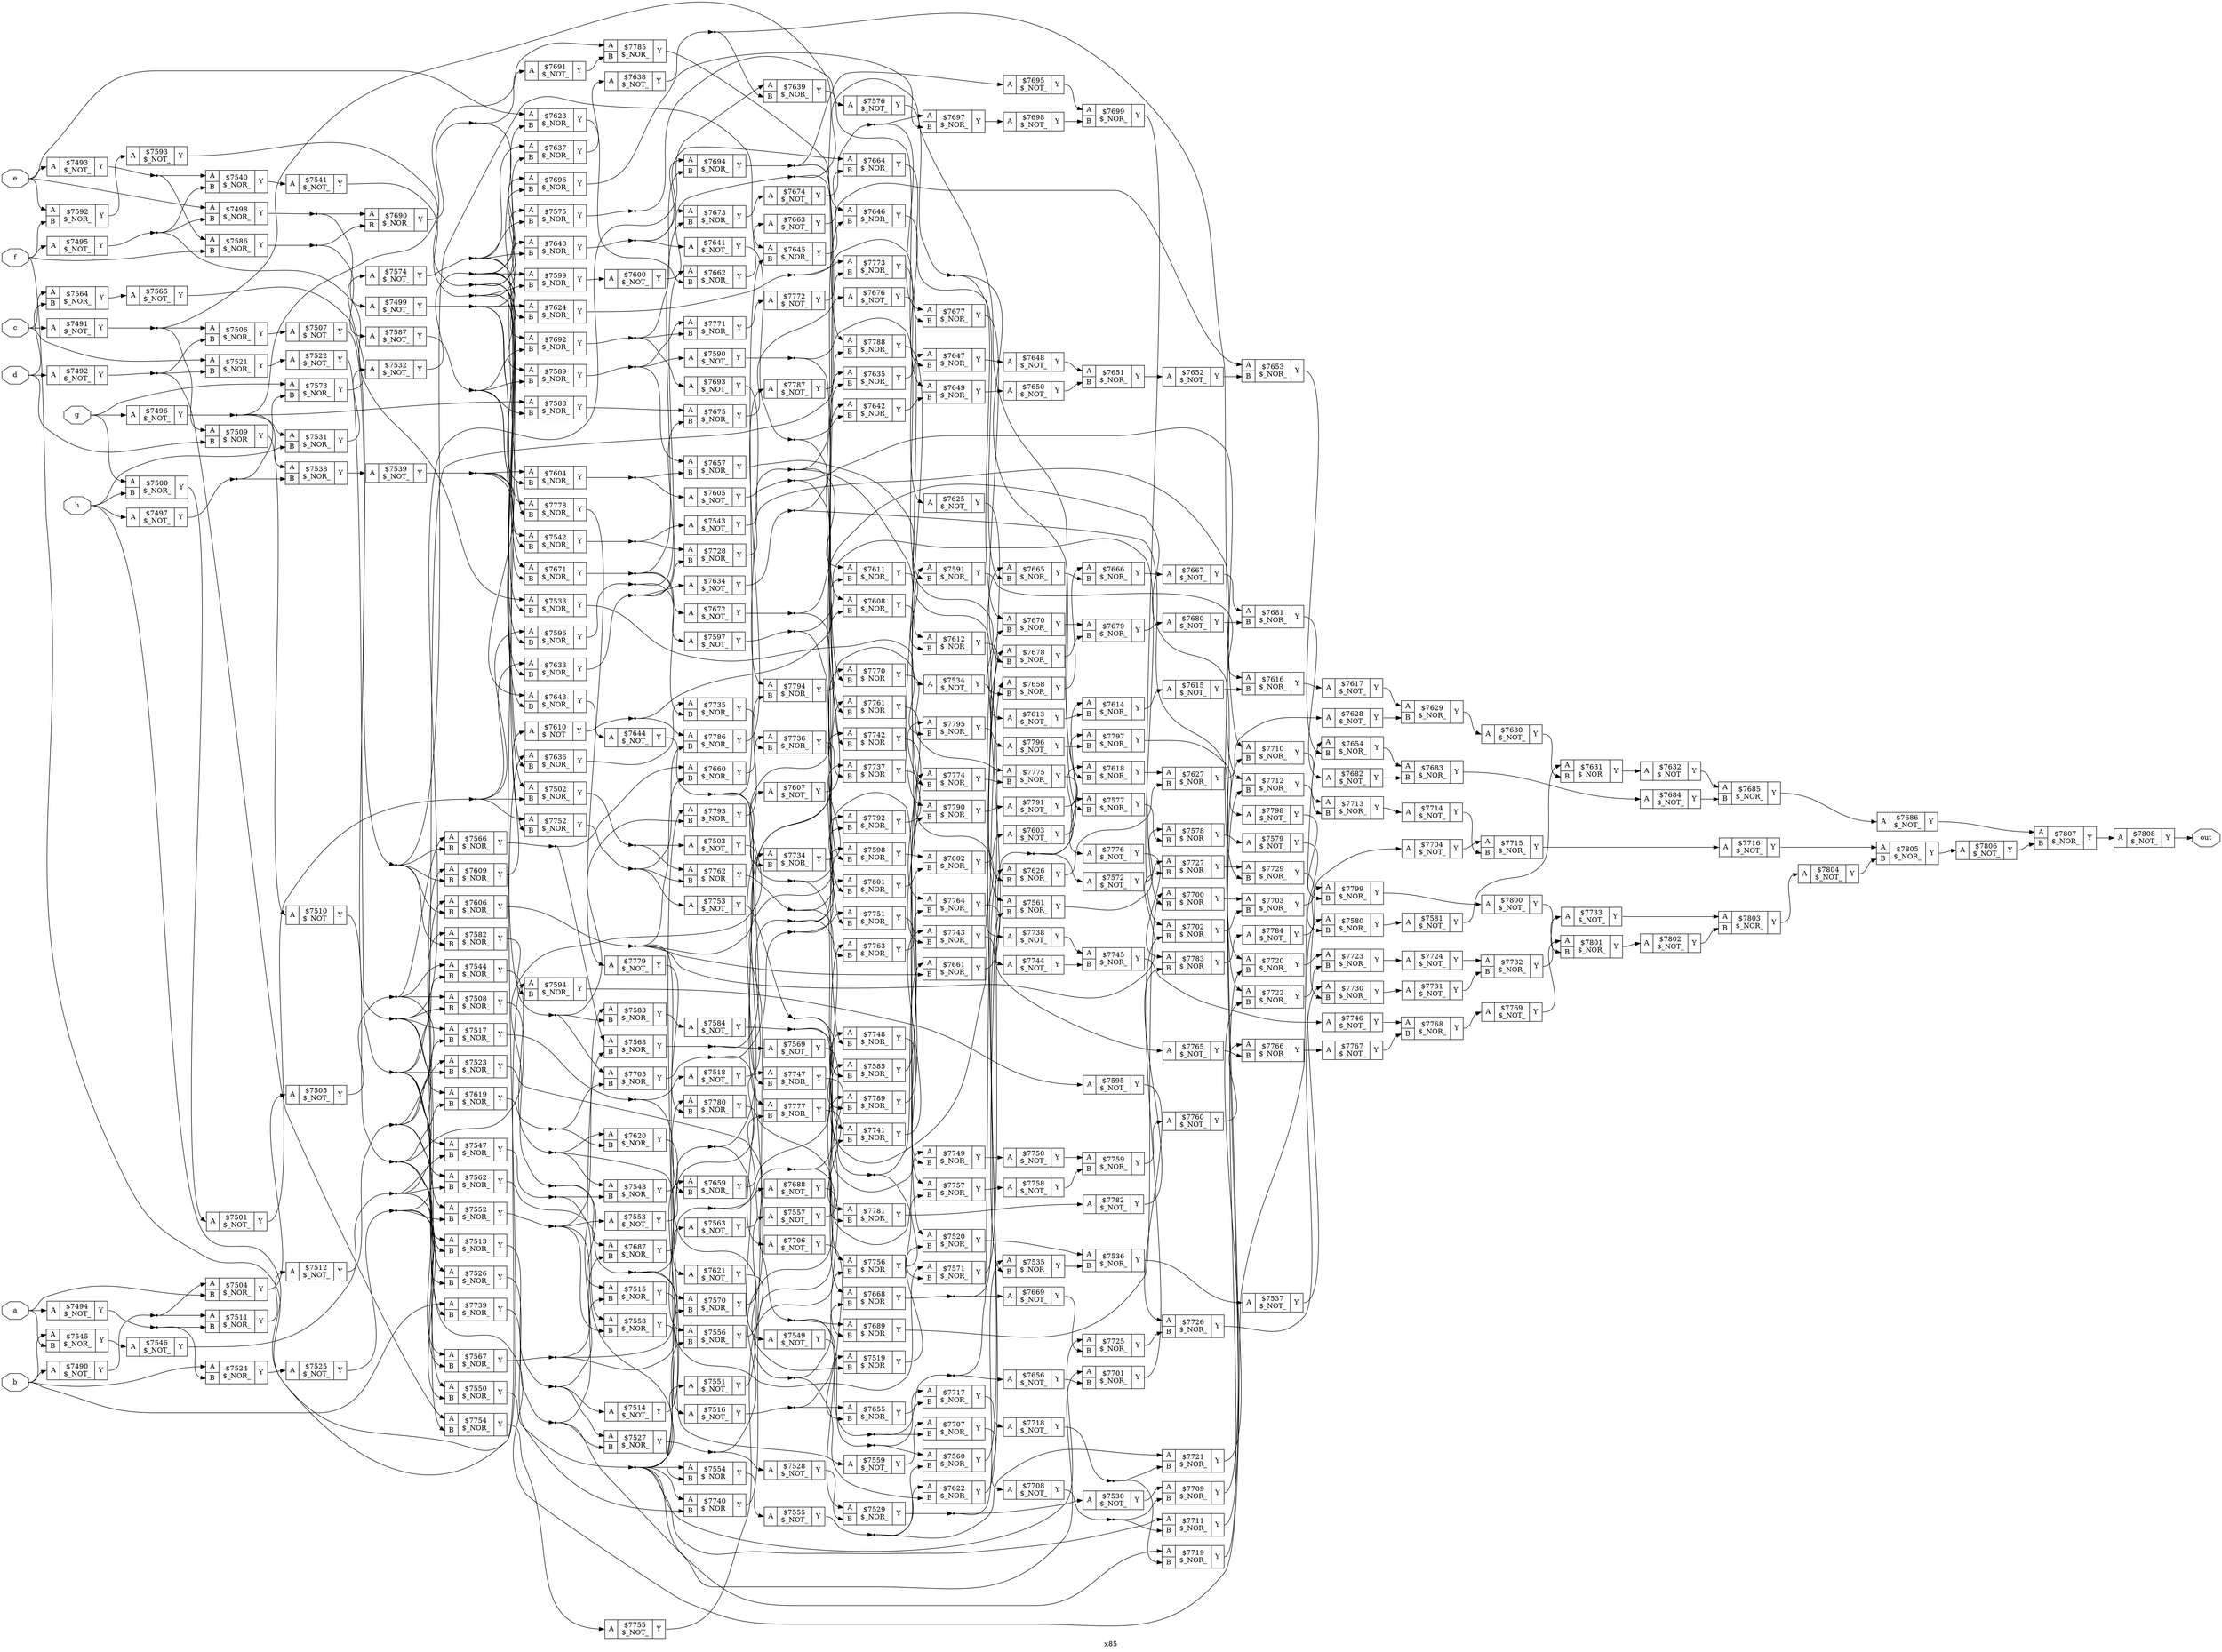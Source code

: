 digraph "x85" {
label="x85";
rankdir="LR";
remincross=true;
n319 [ shape=octagon, label="a", color="black", fontcolor="black" ];
n320 [ shape=octagon, label="b", color="black", fontcolor="black" ];
n321 [ shape=octagon, label="c", color="black", fontcolor="black" ];
n322 [ shape=octagon, label="d", color="black", fontcolor="black" ];
n323 [ shape=octagon, label="e", color="black", fontcolor="black" ];
n324 [ shape=octagon, label="f", color="black", fontcolor="black" ];
n325 [ shape=octagon, label="g", color="black", fontcolor="black" ];
n326 [ shape=octagon, label="h", color="black", fontcolor="black" ];
n327 [ shape=octagon, label="out", color="black", fontcolor="black" ];
c330 [ shape=record, label="{{<p328> A}|$7490\n$_NOT_|{<p329> Y}}" ];
c331 [ shape=record, label="{{<p328> A}|$7491\n$_NOT_|{<p329> Y}}" ];
c332 [ shape=record, label="{{<p328> A}|$7492\n$_NOT_|{<p329> Y}}" ];
c333 [ shape=record, label="{{<p328> A}|$7493\n$_NOT_|{<p329> Y}}" ];
c334 [ shape=record, label="{{<p328> A}|$7494\n$_NOT_|{<p329> Y}}" ];
c335 [ shape=record, label="{{<p328> A}|$7495\n$_NOT_|{<p329> Y}}" ];
c336 [ shape=record, label="{{<p328> A}|$7496\n$_NOT_|{<p329> Y}}" ];
c337 [ shape=record, label="{{<p328> A}|$7497\n$_NOT_|{<p329> Y}}" ];
c339 [ shape=record, label="{{<p328> A|<p338> B}|$7498\n$_NOR_|{<p329> Y}}" ];
c340 [ shape=record, label="{{<p328> A}|$7499\n$_NOT_|{<p329> Y}}" ];
c341 [ shape=record, label="{{<p328> A|<p338> B}|$7500\n$_NOR_|{<p329> Y}}" ];
c342 [ shape=record, label="{{<p328> A}|$7501\n$_NOT_|{<p329> Y}}" ];
c343 [ shape=record, label="{{<p328> A|<p338> B}|$7502\n$_NOR_|{<p329> Y}}" ];
c344 [ shape=record, label="{{<p328> A}|$7503\n$_NOT_|{<p329> Y}}" ];
c345 [ shape=record, label="{{<p328> A|<p338> B}|$7504\n$_NOR_|{<p329> Y}}" ];
c346 [ shape=record, label="{{<p328> A}|$7505\n$_NOT_|{<p329> Y}}" ];
c347 [ shape=record, label="{{<p328> A|<p338> B}|$7506\n$_NOR_|{<p329> Y}}" ];
c348 [ shape=record, label="{{<p328> A}|$7507\n$_NOT_|{<p329> Y}}" ];
c349 [ shape=record, label="{{<p328> A|<p338> B}|$7508\n$_NOR_|{<p329> Y}}" ];
c350 [ shape=record, label="{{<p328> A|<p338> B}|$7509\n$_NOR_|{<p329> Y}}" ];
c351 [ shape=record, label="{{<p328> A}|$7510\n$_NOT_|{<p329> Y}}" ];
c352 [ shape=record, label="{{<p328> A|<p338> B}|$7511\n$_NOR_|{<p329> Y}}" ];
c353 [ shape=record, label="{{<p328> A}|$7512\n$_NOT_|{<p329> Y}}" ];
c354 [ shape=record, label="{{<p328> A|<p338> B}|$7513\n$_NOR_|{<p329> Y}}" ];
c355 [ shape=record, label="{{<p328> A}|$7514\n$_NOT_|{<p329> Y}}" ];
c356 [ shape=record, label="{{<p328> A|<p338> B}|$7515\n$_NOR_|{<p329> Y}}" ];
c357 [ shape=record, label="{{<p328> A}|$7516\n$_NOT_|{<p329> Y}}" ];
c358 [ shape=record, label="{{<p328> A|<p338> B}|$7517\n$_NOR_|{<p329> Y}}" ];
c359 [ shape=record, label="{{<p328> A}|$7518\n$_NOT_|{<p329> Y}}" ];
c360 [ shape=record, label="{{<p328> A|<p338> B}|$7519\n$_NOR_|{<p329> Y}}" ];
c361 [ shape=record, label="{{<p328> A|<p338> B}|$7520\n$_NOR_|{<p329> Y}}" ];
c362 [ shape=record, label="{{<p328> A|<p338> B}|$7521\n$_NOR_|{<p329> Y}}" ];
c363 [ shape=record, label="{{<p328> A}|$7522\n$_NOT_|{<p329> Y}}" ];
c364 [ shape=record, label="{{<p328> A|<p338> B}|$7523\n$_NOR_|{<p329> Y}}" ];
c365 [ shape=record, label="{{<p328> A|<p338> B}|$7524\n$_NOR_|{<p329> Y}}" ];
c366 [ shape=record, label="{{<p328> A}|$7525\n$_NOT_|{<p329> Y}}" ];
c367 [ shape=record, label="{{<p328> A|<p338> B}|$7526\n$_NOR_|{<p329> Y}}" ];
c368 [ shape=record, label="{{<p328> A|<p338> B}|$7527\n$_NOR_|{<p329> Y}}" ];
c369 [ shape=record, label="{{<p328> A}|$7528\n$_NOT_|{<p329> Y}}" ];
c370 [ shape=record, label="{{<p328> A|<p338> B}|$7529\n$_NOR_|{<p329> Y}}" ];
c371 [ shape=record, label="{{<p328> A}|$7530\n$_NOT_|{<p329> Y}}" ];
c372 [ shape=record, label="{{<p328> A|<p338> B}|$7531\n$_NOR_|{<p329> Y}}" ];
c373 [ shape=record, label="{{<p328> A}|$7532\n$_NOT_|{<p329> Y}}" ];
c374 [ shape=record, label="{{<p328> A|<p338> B}|$7533\n$_NOR_|{<p329> Y}}" ];
c375 [ shape=record, label="{{<p328> A}|$7534\n$_NOT_|{<p329> Y}}" ];
c376 [ shape=record, label="{{<p328> A|<p338> B}|$7535\n$_NOR_|{<p329> Y}}" ];
c377 [ shape=record, label="{{<p328> A|<p338> B}|$7536\n$_NOR_|{<p329> Y}}" ];
c378 [ shape=record, label="{{<p328> A}|$7537\n$_NOT_|{<p329> Y}}" ];
c379 [ shape=record, label="{{<p328> A|<p338> B}|$7538\n$_NOR_|{<p329> Y}}" ];
c380 [ shape=record, label="{{<p328> A}|$7539\n$_NOT_|{<p329> Y}}" ];
c381 [ shape=record, label="{{<p328> A|<p338> B}|$7540\n$_NOR_|{<p329> Y}}" ];
c382 [ shape=record, label="{{<p328> A}|$7541\n$_NOT_|{<p329> Y}}" ];
c383 [ shape=record, label="{{<p328> A|<p338> B}|$7542\n$_NOR_|{<p329> Y}}" ];
c384 [ shape=record, label="{{<p328> A}|$7543\n$_NOT_|{<p329> Y}}" ];
c385 [ shape=record, label="{{<p328> A|<p338> B}|$7544\n$_NOR_|{<p329> Y}}" ];
c386 [ shape=record, label="{{<p328> A|<p338> B}|$7545\n$_NOR_|{<p329> Y}}" ];
c387 [ shape=record, label="{{<p328> A}|$7546\n$_NOT_|{<p329> Y}}" ];
c388 [ shape=record, label="{{<p328> A|<p338> B}|$7547\n$_NOR_|{<p329> Y}}" ];
c389 [ shape=record, label="{{<p328> A|<p338> B}|$7548\n$_NOR_|{<p329> Y}}" ];
c390 [ shape=record, label="{{<p328> A}|$7549\n$_NOT_|{<p329> Y}}" ];
c391 [ shape=record, label="{{<p328> A|<p338> B}|$7550\n$_NOR_|{<p329> Y}}" ];
c392 [ shape=record, label="{{<p328> A}|$7551\n$_NOT_|{<p329> Y}}" ];
c393 [ shape=record, label="{{<p328> A|<p338> B}|$7552\n$_NOR_|{<p329> Y}}" ];
c394 [ shape=record, label="{{<p328> A}|$7553\n$_NOT_|{<p329> Y}}" ];
c395 [ shape=record, label="{{<p328> A|<p338> B}|$7554\n$_NOR_|{<p329> Y}}" ];
c396 [ shape=record, label="{{<p328> A}|$7555\n$_NOT_|{<p329> Y}}" ];
c397 [ shape=record, label="{{<p328> A|<p338> B}|$7556\n$_NOR_|{<p329> Y}}" ];
c398 [ shape=record, label="{{<p328> A}|$7557\n$_NOT_|{<p329> Y}}" ];
c399 [ shape=record, label="{{<p328> A|<p338> B}|$7558\n$_NOR_|{<p329> Y}}" ];
c400 [ shape=record, label="{{<p328> A}|$7559\n$_NOT_|{<p329> Y}}" ];
c401 [ shape=record, label="{{<p328> A|<p338> B}|$7560\n$_NOR_|{<p329> Y}}" ];
c402 [ shape=record, label="{{<p328> A|<p338> B}|$7561\n$_NOR_|{<p329> Y}}" ];
c403 [ shape=record, label="{{<p328> A|<p338> B}|$7562\n$_NOR_|{<p329> Y}}" ];
c404 [ shape=record, label="{{<p328> A}|$7563\n$_NOT_|{<p329> Y}}" ];
c405 [ shape=record, label="{{<p328> A|<p338> B}|$7564\n$_NOR_|{<p329> Y}}" ];
c406 [ shape=record, label="{{<p328> A}|$7565\n$_NOT_|{<p329> Y}}" ];
c407 [ shape=record, label="{{<p328> A|<p338> B}|$7566\n$_NOR_|{<p329> Y}}" ];
c408 [ shape=record, label="{{<p328> A|<p338> B}|$7567\n$_NOR_|{<p329> Y}}" ];
c409 [ shape=record, label="{{<p328> A|<p338> B}|$7568\n$_NOR_|{<p329> Y}}" ];
c410 [ shape=record, label="{{<p328> A}|$7569\n$_NOT_|{<p329> Y}}" ];
c411 [ shape=record, label="{{<p328> A|<p338> B}|$7570\n$_NOR_|{<p329> Y}}" ];
c412 [ shape=record, label="{{<p328> A|<p338> B}|$7571\n$_NOR_|{<p329> Y}}" ];
c413 [ shape=record, label="{{<p328> A}|$7572\n$_NOT_|{<p329> Y}}" ];
c414 [ shape=record, label="{{<p328> A|<p338> B}|$7573\n$_NOR_|{<p329> Y}}" ];
c415 [ shape=record, label="{{<p328> A}|$7574\n$_NOT_|{<p329> Y}}" ];
c416 [ shape=record, label="{{<p328> A|<p338> B}|$7575\n$_NOR_|{<p329> Y}}" ];
c417 [ shape=record, label="{{<p328> A}|$7576\n$_NOT_|{<p329> Y}}" ];
c418 [ shape=record, label="{{<p328> A|<p338> B}|$7577\n$_NOR_|{<p329> Y}}" ];
c419 [ shape=record, label="{{<p328> A|<p338> B}|$7578\n$_NOR_|{<p329> Y}}" ];
c420 [ shape=record, label="{{<p328> A}|$7579\n$_NOT_|{<p329> Y}}" ];
c421 [ shape=record, label="{{<p328> A|<p338> B}|$7580\n$_NOR_|{<p329> Y}}" ];
c422 [ shape=record, label="{{<p328> A}|$7581\n$_NOT_|{<p329> Y}}" ];
c423 [ shape=record, label="{{<p328> A|<p338> B}|$7582\n$_NOR_|{<p329> Y}}" ];
c424 [ shape=record, label="{{<p328> A|<p338> B}|$7583\n$_NOR_|{<p329> Y}}" ];
c425 [ shape=record, label="{{<p328> A}|$7584\n$_NOT_|{<p329> Y}}" ];
c426 [ shape=record, label="{{<p328> A|<p338> B}|$7585\n$_NOR_|{<p329> Y}}" ];
c427 [ shape=record, label="{{<p328> A|<p338> B}|$7586\n$_NOR_|{<p329> Y}}" ];
c428 [ shape=record, label="{{<p328> A}|$7587\n$_NOT_|{<p329> Y}}" ];
c429 [ shape=record, label="{{<p328> A|<p338> B}|$7588\n$_NOR_|{<p329> Y}}" ];
c430 [ shape=record, label="{{<p328> A|<p338> B}|$7589\n$_NOR_|{<p329> Y}}" ];
c431 [ shape=record, label="{{<p328> A}|$7590\n$_NOT_|{<p329> Y}}" ];
c432 [ shape=record, label="{{<p328> A|<p338> B}|$7591\n$_NOR_|{<p329> Y}}" ];
c433 [ shape=record, label="{{<p328> A|<p338> B}|$7592\n$_NOR_|{<p329> Y}}" ];
c434 [ shape=record, label="{{<p328> A}|$7593\n$_NOT_|{<p329> Y}}" ];
c435 [ shape=record, label="{{<p328> A|<p338> B}|$7594\n$_NOR_|{<p329> Y}}" ];
c436 [ shape=record, label="{{<p328> A}|$7595\n$_NOT_|{<p329> Y}}" ];
c437 [ shape=record, label="{{<p328> A|<p338> B}|$7596\n$_NOR_|{<p329> Y}}" ];
c438 [ shape=record, label="{{<p328> A}|$7597\n$_NOT_|{<p329> Y}}" ];
c439 [ shape=record, label="{{<p328> A|<p338> B}|$7598\n$_NOR_|{<p329> Y}}" ];
c440 [ shape=record, label="{{<p328> A|<p338> B}|$7599\n$_NOR_|{<p329> Y}}" ];
c441 [ shape=record, label="{{<p328> A}|$7600\n$_NOT_|{<p329> Y}}" ];
c442 [ shape=record, label="{{<p328> A|<p338> B}|$7601\n$_NOR_|{<p329> Y}}" ];
c443 [ shape=record, label="{{<p328> A|<p338> B}|$7602\n$_NOR_|{<p329> Y}}" ];
c444 [ shape=record, label="{{<p328> A}|$7603\n$_NOT_|{<p329> Y}}" ];
c445 [ shape=record, label="{{<p328> A|<p338> B}|$7604\n$_NOR_|{<p329> Y}}" ];
c446 [ shape=record, label="{{<p328> A}|$7605\n$_NOT_|{<p329> Y}}" ];
c447 [ shape=record, label="{{<p328> A|<p338> B}|$7606\n$_NOR_|{<p329> Y}}" ];
c448 [ shape=record, label="{{<p328> A}|$7607\n$_NOT_|{<p329> Y}}" ];
c449 [ shape=record, label="{{<p328> A|<p338> B}|$7608\n$_NOR_|{<p329> Y}}" ];
c450 [ shape=record, label="{{<p328> A|<p338> B}|$7609\n$_NOR_|{<p329> Y}}" ];
c451 [ shape=record, label="{{<p328> A}|$7610\n$_NOT_|{<p329> Y}}" ];
c452 [ shape=record, label="{{<p328> A|<p338> B}|$7611\n$_NOR_|{<p329> Y}}" ];
c453 [ shape=record, label="{{<p328> A|<p338> B}|$7612\n$_NOR_|{<p329> Y}}" ];
c454 [ shape=record, label="{{<p328> A}|$7613\n$_NOT_|{<p329> Y}}" ];
c455 [ shape=record, label="{{<p328> A|<p338> B}|$7614\n$_NOR_|{<p329> Y}}" ];
c456 [ shape=record, label="{{<p328> A}|$7615\n$_NOT_|{<p329> Y}}" ];
c457 [ shape=record, label="{{<p328> A|<p338> B}|$7616\n$_NOR_|{<p329> Y}}" ];
c458 [ shape=record, label="{{<p328> A}|$7617\n$_NOT_|{<p329> Y}}" ];
c459 [ shape=record, label="{{<p328> A|<p338> B}|$7618\n$_NOR_|{<p329> Y}}" ];
c460 [ shape=record, label="{{<p328> A|<p338> B}|$7619\n$_NOR_|{<p329> Y}}" ];
c461 [ shape=record, label="{{<p328> A|<p338> B}|$7620\n$_NOR_|{<p329> Y}}" ];
c462 [ shape=record, label="{{<p328> A}|$7621\n$_NOT_|{<p329> Y}}" ];
c463 [ shape=record, label="{{<p328> A|<p338> B}|$7622\n$_NOR_|{<p329> Y}}" ];
c464 [ shape=record, label="{{<p328> A|<p338> B}|$7623\n$_NOR_|{<p329> Y}}" ];
c465 [ shape=record, label="{{<p328> A|<p338> B}|$7624\n$_NOR_|{<p329> Y}}" ];
c466 [ shape=record, label="{{<p328> A}|$7625\n$_NOT_|{<p329> Y}}" ];
c467 [ shape=record, label="{{<p328> A|<p338> B}|$7626\n$_NOR_|{<p329> Y}}" ];
c468 [ shape=record, label="{{<p328> A|<p338> B}|$7627\n$_NOR_|{<p329> Y}}" ];
c469 [ shape=record, label="{{<p328> A}|$7628\n$_NOT_|{<p329> Y}}" ];
c470 [ shape=record, label="{{<p328> A|<p338> B}|$7629\n$_NOR_|{<p329> Y}}" ];
c471 [ shape=record, label="{{<p328> A}|$7630\n$_NOT_|{<p329> Y}}" ];
c472 [ shape=record, label="{{<p328> A|<p338> B}|$7631\n$_NOR_|{<p329> Y}}" ];
c473 [ shape=record, label="{{<p328> A}|$7632\n$_NOT_|{<p329> Y}}" ];
c474 [ shape=record, label="{{<p328> A|<p338> B}|$7633\n$_NOR_|{<p329> Y}}" ];
c475 [ shape=record, label="{{<p328> A}|$7634\n$_NOT_|{<p329> Y}}" ];
c476 [ shape=record, label="{{<p328> A|<p338> B}|$7635\n$_NOR_|{<p329> Y}}" ];
c477 [ shape=record, label="{{<p328> A|<p338> B}|$7636\n$_NOR_|{<p329> Y}}" ];
c478 [ shape=record, label="{{<p328> A|<p338> B}|$7637\n$_NOR_|{<p329> Y}}" ];
c479 [ shape=record, label="{{<p328> A}|$7638\n$_NOT_|{<p329> Y}}" ];
c480 [ shape=record, label="{{<p328> A|<p338> B}|$7639\n$_NOR_|{<p329> Y}}" ];
c481 [ shape=record, label="{{<p328> A|<p338> B}|$7640\n$_NOR_|{<p329> Y}}" ];
c482 [ shape=record, label="{{<p328> A}|$7641\n$_NOT_|{<p329> Y}}" ];
c483 [ shape=record, label="{{<p328> A|<p338> B}|$7642\n$_NOR_|{<p329> Y}}" ];
c484 [ shape=record, label="{{<p328> A|<p338> B}|$7643\n$_NOR_|{<p329> Y}}" ];
c485 [ shape=record, label="{{<p328> A}|$7644\n$_NOT_|{<p329> Y}}" ];
c486 [ shape=record, label="{{<p328> A|<p338> B}|$7645\n$_NOR_|{<p329> Y}}" ];
c487 [ shape=record, label="{{<p328> A|<p338> B}|$7646\n$_NOR_|{<p329> Y}}" ];
c488 [ shape=record, label="{{<p328> A|<p338> B}|$7647\n$_NOR_|{<p329> Y}}" ];
c489 [ shape=record, label="{{<p328> A}|$7648\n$_NOT_|{<p329> Y}}" ];
c490 [ shape=record, label="{{<p328> A|<p338> B}|$7649\n$_NOR_|{<p329> Y}}" ];
c491 [ shape=record, label="{{<p328> A}|$7650\n$_NOT_|{<p329> Y}}" ];
c492 [ shape=record, label="{{<p328> A|<p338> B}|$7651\n$_NOR_|{<p329> Y}}" ];
c493 [ shape=record, label="{{<p328> A}|$7652\n$_NOT_|{<p329> Y}}" ];
c494 [ shape=record, label="{{<p328> A|<p338> B}|$7653\n$_NOR_|{<p329> Y}}" ];
c495 [ shape=record, label="{{<p328> A|<p338> B}|$7654\n$_NOR_|{<p329> Y}}" ];
c496 [ shape=record, label="{{<p328> A|<p338> B}|$7655\n$_NOR_|{<p329> Y}}" ];
c497 [ shape=record, label="{{<p328> A}|$7656\n$_NOT_|{<p329> Y}}" ];
c498 [ shape=record, label="{{<p328> A|<p338> B}|$7657\n$_NOR_|{<p329> Y}}" ];
c499 [ shape=record, label="{{<p328> A|<p338> B}|$7658\n$_NOR_|{<p329> Y}}" ];
c500 [ shape=record, label="{{<p328> A|<p338> B}|$7659\n$_NOR_|{<p329> Y}}" ];
c501 [ shape=record, label="{{<p328> A|<p338> B}|$7660\n$_NOR_|{<p329> Y}}" ];
c502 [ shape=record, label="{{<p328> A|<p338> B}|$7661\n$_NOR_|{<p329> Y}}" ];
c503 [ shape=record, label="{{<p328> A|<p338> B}|$7662\n$_NOR_|{<p329> Y}}" ];
c504 [ shape=record, label="{{<p328> A}|$7663\n$_NOT_|{<p329> Y}}" ];
c505 [ shape=record, label="{{<p328> A|<p338> B}|$7664\n$_NOR_|{<p329> Y}}" ];
c506 [ shape=record, label="{{<p328> A|<p338> B}|$7665\n$_NOR_|{<p329> Y}}" ];
c507 [ shape=record, label="{{<p328> A|<p338> B}|$7666\n$_NOR_|{<p329> Y}}" ];
c508 [ shape=record, label="{{<p328> A}|$7667\n$_NOT_|{<p329> Y}}" ];
c509 [ shape=record, label="{{<p328> A|<p338> B}|$7668\n$_NOR_|{<p329> Y}}" ];
c510 [ shape=record, label="{{<p328> A}|$7669\n$_NOT_|{<p329> Y}}" ];
c511 [ shape=record, label="{{<p328> A|<p338> B}|$7670\n$_NOR_|{<p329> Y}}" ];
c512 [ shape=record, label="{{<p328> A|<p338> B}|$7671\n$_NOR_|{<p329> Y}}" ];
c513 [ shape=record, label="{{<p328> A}|$7672\n$_NOT_|{<p329> Y}}" ];
c514 [ shape=record, label="{{<p328> A|<p338> B}|$7673\n$_NOR_|{<p329> Y}}" ];
c515 [ shape=record, label="{{<p328> A}|$7674\n$_NOT_|{<p329> Y}}" ];
c516 [ shape=record, label="{{<p328> A|<p338> B}|$7675\n$_NOR_|{<p329> Y}}" ];
c517 [ shape=record, label="{{<p328> A}|$7676\n$_NOT_|{<p329> Y}}" ];
c518 [ shape=record, label="{{<p328> A|<p338> B}|$7677\n$_NOR_|{<p329> Y}}" ];
c519 [ shape=record, label="{{<p328> A|<p338> B}|$7678\n$_NOR_|{<p329> Y}}" ];
c520 [ shape=record, label="{{<p328> A|<p338> B}|$7679\n$_NOR_|{<p329> Y}}" ];
c521 [ shape=record, label="{{<p328> A}|$7680\n$_NOT_|{<p329> Y}}" ];
c522 [ shape=record, label="{{<p328> A|<p338> B}|$7681\n$_NOR_|{<p329> Y}}" ];
c523 [ shape=record, label="{{<p328> A}|$7682\n$_NOT_|{<p329> Y}}" ];
c524 [ shape=record, label="{{<p328> A|<p338> B}|$7683\n$_NOR_|{<p329> Y}}" ];
c525 [ shape=record, label="{{<p328> A}|$7684\n$_NOT_|{<p329> Y}}" ];
c526 [ shape=record, label="{{<p328> A|<p338> B}|$7685\n$_NOR_|{<p329> Y}}" ];
c527 [ shape=record, label="{{<p328> A}|$7686\n$_NOT_|{<p329> Y}}" ];
c528 [ shape=record, label="{{<p328> A|<p338> B}|$7687\n$_NOR_|{<p329> Y}}" ];
c529 [ shape=record, label="{{<p328> A}|$7688\n$_NOT_|{<p329> Y}}" ];
c530 [ shape=record, label="{{<p328> A|<p338> B}|$7689\n$_NOR_|{<p329> Y}}" ];
c531 [ shape=record, label="{{<p328> A|<p338> B}|$7690\n$_NOR_|{<p329> Y}}" ];
c532 [ shape=record, label="{{<p328> A}|$7691\n$_NOT_|{<p329> Y}}" ];
c533 [ shape=record, label="{{<p328> A|<p338> B}|$7692\n$_NOR_|{<p329> Y}}" ];
c534 [ shape=record, label="{{<p328> A}|$7693\n$_NOT_|{<p329> Y}}" ];
c535 [ shape=record, label="{{<p328> A|<p338> B}|$7694\n$_NOR_|{<p329> Y}}" ];
c536 [ shape=record, label="{{<p328> A}|$7695\n$_NOT_|{<p329> Y}}" ];
c537 [ shape=record, label="{{<p328> A|<p338> B}|$7696\n$_NOR_|{<p329> Y}}" ];
c538 [ shape=record, label="{{<p328> A|<p338> B}|$7697\n$_NOR_|{<p329> Y}}" ];
c539 [ shape=record, label="{{<p328> A}|$7698\n$_NOT_|{<p329> Y}}" ];
c540 [ shape=record, label="{{<p328> A|<p338> B}|$7699\n$_NOR_|{<p329> Y}}" ];
c541 [ shape=record, label="{{<p328> A|<p338> B}|$7700\n$_NOR_|{<p329> Y}}" ];
c542 [ shape=record, label="{{<p328> A|<p338> B}|$7701\n$_NOR_|{<p329> Y}}" ];
c543 [ shape=record, label="{{<p328> A|<p338> B}|$7702\n$_NOR_|{<p329> Y}}" ];
c544 [ shape=record, label="{{<p328> A|<p338> B}|$7703\n$_NOR_|{<p329> Y}}" ];
c545 [ shape=record, label="{{<p328> A}|$7704\n$_NOT_|{<p329> Y}}" ];
c546 [ shape=record, label="{{<p328> A|<p338> B}|$7705\n$_NOR_|{<p329> Y}}" ];
c547 [ shape=record, label="{{<p328> A}|$7706\n$_NOT_|{<p329> Y}}" ];
c548 [ shape=record, label="{{<p328> A|<p338> B}|$7707\n$_NOR_|{<p329> Y}}" ];
c549 [ shape=record, label="{{<p328> A}|$7708\n$_NOT_|{<p329> Y}}" ];
c550 [ shape=record, label="{{<p328> A|<p338> B}|$7709\n$_NOR_|{<p329> Y}}" ];
c551 [ shape=record, label="{{<p328> A|<p338> B}|$7710\n$_NOR_|{<p329> Y}}" ];
c552 [ shape=record, label="{{<p328> A|<p338> B}|$7711\n$_NOR_|{<p329> Y}}" ];
c553 [ shape=record, label="{{<p328> A|<p338> B}|$7712\n$_NOR_|{<p329> Y}}" ];
c554 [ shape=record, label="{{<p328> A|<p338> B}|$7713\n$_NOR_|{<p329> Y}}" ];
c555 [ shape=record, label="{{<p328> A}|$7714\n$_NOT_|{<p329> Y}}" ];
c556 [ shape=record, label="{{<p328> A|<p338> B}|$7715\n$_NOR_|{<p329> Y}}" ];
c557 [ shape=record, label="{{<p328> A}|$7716\n$_NOT_|{<p329> Y}}" ];
c558 [ shape=record, label="{{<p328> A|<p338> B}|$7717\n$_NOR_|{<p329> Y}}" ];
c559 [ shape=record, label="{{<p328> A}|$7718\n$_NOT_|{<p329> Y}}" ];
c560 [ shape=record, label="{{<p328> A|<p338> B}|$7719\n$_NOR_|{<p329> Y}}" ];
c561 [ shape=record, label="{{<p328> A|<p338> B}|$7720\n$_NOR_|{<p329> Y}}" ];
c562 [ shape=record, label="{{<p328> A|<p338> B}|$7721\n$_NOR_|{<p329> Y}}" ];
c563 [ shape=record, label="{{<p328> A|<p338> B}|$7722\n$_NOR_|{<p329> Y}}" ];
c564 [ shape=record, label="{{<p328> A|<p338> B}|$7723\n$_NOR_|{<p329> Y}}" ];
c565 [ shape=record, label="{{<p328> A}|$7724\n$_NOT_|{<p329> Y}}" ];
c566 [ shape=record, label="{{<p328> A|<p338> B}|$7725\n$_NOR_|{<p329> Y}}" ];
c567 [ shape=record, label="{{<p328> A|<p338> B}|$7726\n$_NOR_|{<p329> Y}}" ];
c568 [ shape=record, label="{{<p328> A|<p338> B}|$7727\n$_NOR_|{<p329> Y}}" ];
c569 [ shape=record, label="{{<p328> A|<p338> B}|$7728\n$_NOR_|{<p329> Y}}" ];
c570 [ shape=record, label="{{<p328> A|<p338> B}|$7729\n$_NOR_|{<p329> Y}}" ];
c571 [ shape=record, label="{{<p328> A|<p338> B}|$7730\n$_NOR_|{<p329> Y}}" ];
c572 [ shape=record, label="{{<p328> A}|$7731\n$_NOT_|{<p329> Y}}" ];
c573 [ shape=record, label="{{<p328> A|<p338> B}|$7732\n$_NOR_|{<p329> Y}}" ];
c574 [ shape=record, label="{{<p328> A}|$7733\n$_NOT_|{<p329> Y}}" ];
c575 [ shape=record, label="{{<p328> A|<p338> B}|$7734\n$_NOR_|{<p329> Y}}" ];
c576 [ shape=record, label="{{<p328> A|<p338> B}|$7735\n$_NOR_|{<p329> Y}}" ];
c577 [ shape=record, label="{{<p328> A|<p338> B}|$7736\n$_NOR_|{<p329> Y}}" ];
c578 [ shape=record, label="{{<p328> A|<p338> B}|$7737\n$_NOR_|{<p329> Y}}" ];
c579 [ shape=record, label="{{<p328> A}|$7738\n$_NOT_|{<p329> Y}}" ];
c580 [ shape=record, label="{{<p328> A|<p338> B}|$7739\n$_NOR_|{<p329> Y}}" ];
c581 [ shape=record, label="{{<p328> A|<p338> B}|$7740\n$_NOR_|{<p329> Y}}" ];
c582 [ shape=record, label="{{<p328> A|<p338> B}|$7741\n$_NOR_|{<p329> Y}}" ];
c583 [ shape=record, label="{{<p328> A|<p338> B}|$7742\n$_NOR_|{<p329> Y}}" ];
c584 [ shape=record, label="{{<p328> A|<p338> B}|$7743\n$_NOR_|{<p329> Y}}" ];
c585 [ shape=record, label="{{<p328> A}|$7744\n$_NOT_|{<p329> Y}}" ];
c586 [ shape=record, label="{{<p328> A|<p338> B}|$7745\n$_NOR_|{<p329> Y}}" ];
c587 [ shape=record, label="{{<p328> A}|$7746\n$_NOT_|{<p329> Y}}" ];
c588 [ shape=record, label="{{<p328> A|<p338> B}|$7747\n$_NOR_|{<p329> Y}}" ];
c589 [ shape=record, label="{{<p328> A|<p338> B}|$7748\n$_NOR_|{<p329> Y}}" ];
c590 [ shape=record, label="{{<p328> A|<p338> B}|$7749\n$_NOR_|{<p329> Y}}" ];
c591 [ shape=record, label="{{<p328> A}|$7750\n$_NOT_|{<p329> Y}}" ];
c592 [ shape=record, label="{{<p328> A|<p338> B}|$7751\n$_NOR_|{<p329> Y}}" ];
c593 [ shape=record, label="{{<p328> A|<p338> B}|$7752\n$_NOR_|{<p329> Y}}" ];
c594 [ shape=record, label="{{<p328> A}|$7753\n$_NOT_|{<p329> Y}}" ];
c595 [ shape=record, label="{{<p328> A|<p338> B}|$7754\n$_NOR_|{<p329> Y}}" ];
c596 [ shape=record, label="{{<p328> A}|$7755\n$_NOT_|{<p329> Y}}" ];
c597 [ shape=record, label="{{<p328> A|<p338> B}|$7756\n$_NOR_|{<p329> Y}}" ];
c598 [ shape=record, label="{{<p328> A|<p338> B}|$7757\n$_NOR_|{<p329> Y}}" ];
c599 [ shape=record, label="{{<p328> A}|$7758\n$_NOT_|{<p329> Y}}" ];
c600 [ shape=record, label="{{<p328> A|<p338> B}|$7759\n$_NOR_|{<p329> Y}}" ];
c601 [ shape=record, label="{{<p328> A}|$7760\n$_NOT_|{<p329> Y}}" ];
c602 [ shape=record, label="{{<p328> A|<p338> B}|$7761\n$_NOR_|{<p329> Y}}" ];
c603 [ shape=record, label="{{<p328> A|<p338> B}|$7762\n$_NOR_|{<p329> Y}}" ];
c604 [ shape=record, label="{{<p328> A|<p338> B}|$7763\n$_NOR_|{<p329> Y}}" ];
c605 [ shape=record, label="{{<p328> A|<p338> B}|$7764\n$_NOR_|{<p329> Y}}" ];
c606 [ shape=record, label="{{<p328> A}|$7765\n$_NOT_|{<p329> Y}}" ];
c607 [ shape=record, label="{{<p328> A|<p338> B}|$7766\n$_NOR_|{<p329> Y}}" ];
c608 [ shape=record, label="{{<p328> A}|$7767\n$_NOT_|{<p329> Y}}" ];
c609 [ shape=record, label="{{<p328> A|<p338> B}|$7768\n$_NOR_|{<p329> Y}}" ];
c610 [ shape=record, label="{{<p328> A}|$7769\n$_NOT_|{<p329> Y}}" ];
c611 [ shape=record, label="{{<p328> A|<p338> B}|$7770\n$_NOR_|{<p329> Y}}" ];
c612 [ shape=record, label="{{<p328> A|<p338> B}|$7771\n$_NOR_|{<p329> Y}}" ];
c613 [ shape=record, label="{{<p328> A}|$7772\n$_NOT_|{<p329> Y}}" ];
c614 [ shape=record, label="{{<p328> A|<p338> B}|$7773\n$_NOR_|{<p329> Y}}" ];
c615 [ shape=record, label="{{<p328> A|<p338> B}|$7774\n$_NOR_|{<p329> Y}}" ];
c616 [ shape=record, label="{{<p328> A|<p338> B}|$7775\n$_NOR_|{<p329> Y}}" ];
c617 [ shape=record, label="{{<p328> A}|$7776\n$_NOT_|{<p329> Y}}" ];
c618 [ shape=record, label="{{<p328> A|<p338> B}|$7777\n$_NOR_|{<p329> Y}}" ];
c619 [ shape=record, label="{{<p328> A|<p338> B}|$7778\n$_NOR_|{<p329> Y}}" ];
c620 [ shape=record, label="{{<p328> A}|$7779\n$_NOT_|{<p329> Y}}" ];
c621 [ shape=record, label="{{<p328> A|<p338> B}|$7780\n$_NOR_|{<p329> Y}}" ];
c622 [ shape=record, label="{{<p328> A|<p338> B}|$7781\n$_NOR_|{<p329> Y}}" ];
c623 [ shape=record, label="{{<p328> A}|$7782\n$_NOT_|{<p329> Y}}" ];
c624 [ shape=record, label="{{<p328> A|<p338> B}|$7783\n$_NOR_|{<p329> Y}}" ];
c625 [ shape=record, label="{{<p328> A}|$7784\n$_NOT_|{<p329> Y}}" ];
c626 [ shape=record, label="{{<p328> A|<p338> B}|$7785\n$_NOR_|{<p329> Y}}" ];
c627 [ shape=record, label="{{<p328> A|<p338> B}|$7786\n$_NOR_|{<p329> Y}}" ];
c628 [ shape=record, label="{{<p328> A}|$7787\n$_NOT_|{<p329> Y}}" ];
c629 [ shape=record, label="{{<p328> A|<p338> B}|$7788\n$_NOR_|{<p329> Y}}" ];
c630 [ shape=record, label="{{<p328> A|<p338> B}|$7789\n$_NOR_|{<p329> Y}}" ];
c631 [ shape=record, label="{{<p328> A|<p338> B}|$7790\n$_NOR_|{<p329> Y}}" ];
c632 [ shape=record, label="{{<p328> A}|$7791\n$_NOT_|{<p329> Y}}" ];
c633 [ shape=record, label="{{<p328> A|<p338> B}|$7792\n$_NOR_|{<p329> Y}}" ];
c634 [ shape=record, label="{{<p328> A|<p338> B}|$7793\n$_NOR_|{<p329> Y}}" ];
c635 [ shape=record, label="{{<p328> A|<p338> B}|$7794\n$_NOR_|{<p329> Y}}" ];
c636 [ shape=record, label="{{<p328> A|<p338> B}|$7795\n$_NOR_|{<p329> Y}}" ];
c637 [ shape=record, label="{{<p328> A}|$7796\n$_NOT_|{<p329> Y}}" ];
c638 [ shape=record, label="{{<p328> A|<p338> B}|$7797\n$_NOR_|{<p329> Y}}" ];
c639 [ shape=record, label="{{<p328> A}|$7798\n$_NOT_|{<p329> Y}}" ];
c640 [ shape=record, label="{{<p328> A|<p338> B}|$7799\n$_NOR_|{<p329> Y}}" ];
c641 [ shape=record, label="{{<p328> A}|$7800\n$_NOT_|{<p329> Y}}" ];
c642 [ shape=record, label="{{<p328> A|<p338> B}|$7801\n$_NOR_|{<p329> Y}}" ];
c643 [ shape=record, label="{{<p328> A}|$7802\n$_NOT_|{<p329> Y}}" ];
c644 [ shape=record, label="{{<p328> A|<p338> B}|$7803\n$_NOR_|{<p329> Y}}" ];
c645 [ shape=record, label="{{<p328> A}|$7804\n$_NOT_|{<p329> Y}}" ];
c646 [ shape=record, label="{{<p328> A|<p338> B}|$7805\n$_NOR_|{<p329> Y}}" ];
c647 [ shape=record, label="{{<p328> A}|$7806\n$_NOT_|{<p329> Y}}" ];
c648 [ shape=record, label="{{<p328> A|<p338> B}|$7807\n$_NOR_|{<p329> Y}}" ];
c649 [ shape=record, label="{{<p328> A}|$7808\n$_NOT_|{<p329> Y}}" ];
c421:p329:e -> c422:p328:w [color="black", label=""];
n10 [ shape=point ];
c430:p329:e -> n10:w [color="black", label=""];
n10:e -> c431:p328:w [color="black", label=""];
n10:e -> c498:p328:w [color="black", label=""];
n10:e -> c612:p328:w [color="black", label=""];
c511:p329:e -> c520:p328:w [color="black", label=""];
n101 [ shape=point ];
c512:p329:e -> n101:w [color="black", label=""];
n101:e -> c513:p328:w [color="black", label=""];
n101:e -> c514:p338:w [color="black", label=""];
n101:e -> c576:p338:w [color="black", label=""];
n102 [ shape=point ];
c513:p329:e -> n102:w [color="black", label=""];
n102:e -> c561:p328:w [color="black", label=""];
n102:e -> c589:p338:w [color="black", label=""];
c514:p329:e -> c515:p328:w [color="black", label=""];
n104 [ shape=point ];
c515:p329:e -> n104:w [color="black", label=""];
n104:e -> c518:p328:w [color="black", label=""];
n104:e -> c538:p328:w [color="black", label=""];
c516:p329:e -> c517:p328:w [color="black", label=""];
c517:p329:e -> c518:p338:w [color="black", label=""];
c518:p329:e -> c519:p338:w [color="black", label=""];
c519:p329:e -> c520:p338:w [color="black", label=""];
c520:p329:e -> c521:p328:w [color="black", label=""];
n11 [ shape=point ];
c330:p329:e -> n11:w [color="black", label=""];
n11:e -> c345:p328:w [color="black", label=""];
n11:e -> c352:p328:w [color="black", label=""];
n110 [ shape=point ];
c340:p329:e -> n110:w [color="black", label=""];
n110:e -> c343:p328:w [color="black", label=""];
n110:e -> c465:p328:w [color="black", label=""];
n110:e -> c481:p328:w [color="black", label=""];
n110:e -> c512:p328:w [color="black", label=""];
c521:p329:e -> c522:p338:w [color="black", label=""];
c522:p329:e -> c523:p328:w [color="black", label=""];
c523:p329:e -> c524:p338:w [color="black", label=""];
c524:p329:e -> c525:p328:w [color="black", label=""];
c525:p329:e -> c526:p338:w [color="black", label=""];
c526:p329:e -> c527:p328:w [color="black", label=""];
c527:p329:e -> c648:p328:w [color="black", label=""];
n118 [ shape=point ];
c528:p329:e -> n118:w [color="black", label=""];
n118:e -> c529:p328:w [color="black", label=""];
n118:e -> c618:p338:w [color="black", label=""];
c529:p329:e -> c530:p338:w [color="black", label=""];
n12 [ shape=point ];
c431:p329:e -> n12:w [color="black", label=""];
n12:e -> c432:p338:w [color="black", label=""];
n12:e -> c583:p338:w [color="black", label=""];
c530:p329:e -> c541:p328:w [color="black", label=""];
c341:p329:e -> c342:p328:w [color="black", label=""];
n122 [ shape=point ];
c531:p329:e -> n122:w [color="black", label=""];
n122:e -> c532:p328:w [color="black", label=""];
n122:e -> c619:p338:w [color="black", label=""];
c532:p329:e -> c626:p338:w [color="black", label=""];
n124 [ shape=point ];
c533:p329:e -> n124:w [color="black", label=""];
n124:e -> c534:p328:w [color="black", label=""];
n124:e -> c535:p338:w [color="black", label=""];
n124:e -> c612:p338:w [color="black", label=""];
c534:p329:e -> c635:p328:w [color="black", label=""];
n126 [ shape=point ];
c535:p329:e -> n126:w [color="black", label=""];
n126:e -> c536:p328:w [color="black", label=""];
n126:e -> c602:p338:w [color="black", label=""];
n126:e -> c611:p338:w [color="black", label=""];
c536:p329:e -> c540:p328:w [color="black", label=""];
c537:p329:e -> c538:p338:w [color="black", label=""];
c538:p329:e -> c539:p328:w [color="black", label=""];
c432:p329:e -> c457:p328:w [color="black", label=""];
c539:p329:e -> c540:p338:w [color="black", label=""];
c540:p329:e -> c541:p338:w [color="black", label=""];
n132 [ shape=point ];
c342:p329:e -> n132:w [color="black", label=""];
n132:e -> c343:p338:w [color="black", label=""];
n132:e -> c437:p328:w [color="black", label=""];
n132:e -> c474:p328:w [color="black", label=""];
n132:e -> c593:p328:w [color="black", label=""];
c541:p329:e -> c544:p328:w [color="black", label=""];
c542:p329:e -> c543:p338:w [color="black", label=""];
c543:p329:e -> c544:p338:w [color="black", label=""];
c544:p329:e -> c545:p328:w [color="black", label=""];
c545:p329:e -> c556:p328:w [color="black", label=""];
n138 [ shape=point ];
c546:p329:e -> n138:w [color="black", label=""];
n138:e -> c547:p328:w [color="black", label=""];
n138:e -> c633:p328:w [color="black", label=""];
n139 [ shape=point ];
c547:p329:e -> n139:w [color="black", label=""];
n139:e -> c548:p338:w [color="black", label=""];
n139:e -> c558:p338:w [color="black", label=""];
c433:p329:e -> c434:p328:w [color="black", label=""];
c548:p329:e -> c549:p328:w [color="black", label=""];
n141 [ shape=point ];
c549:p329:e -> n141:w [color="black", label=""];
n141:e -> c550:p338:w [color="black", label=""];
n141:e -> c552:p338:w [color="black", label=""];
c550:p329:e -> c551:p338:w [color="black", label=""];
n143 [ shape=point ];
c343:p329:e -> n143:w [color="black", label=""];
n143:e -> c344:p328:w [color="black", label=""];
n143:e -> c603:p328:w [color="black", label=""];
c551:p329:e -> c554:p328:w [color="black", label=""];
c552:p329:e -> c553:p338:w [color="black", label=""];
c553:p329:e -> c554:p338:w [color="black", label=""];
c554:p329:e -> c555:p328:w [color="black", label=""];
c555:p329:e -> c556:p338:w [color="black", label=""];
c556:p329:e -> c557:p328:w [color="black", label=""];
n15 [ shape=point ];
c434:p329:e -> n15:w [color="black", label=""];
n15:e -> c435:p338:w [color="black", label=""];
n15:e -> c437:p338:w [color="black", label=""];
n15:e -> c445:p338:w [color="black", label=""];
n15:e -> c478:p338:w [color="black", label=""];
n15:e -> c537:p338:w [color="black", label=""];
c557:p329:e -> c646:p328:w [color="black", label=""];
c558:p329:e -> c559:p328:w [color="black", label=""];
n152 [ shape=point ];
c559:p329:e -> n152:w [color="black", label=""];
n152:e -> c560:p338:w [color="black", label=""];
n152:e -> c562:p338:w [color="black", label=""];
c560:p329:e -> c561:p338:w [color="black", label=""];
n154 [ shape=point ];
c344:p329:e -> n154:w [color="black", label=""];
n154:e -> c361:p328:w [color="black", label=""];
n154:e -> c582:p328:w [color="black", label=""];
c561:p329:e -> c564:p328:w [color="black", label=""];
c562:p329:e -> c563:p338:w [color="black", label=""];
c563:p329:e -> c564:p338:w [color="black", label=""];
c564:p329:e -> c565:p328:w [color="black", label=""];
c565:p329:e -> c573:p328:w [color="black", label=""];
c435:p329:e -> c436:p328:w [color="black", label=""];
c566:p329:e -> c567:p338:w [color="black", label=""];
c567:p329:e -> c571:p328:w [color="black", label=""];
c568:p329:e -> c570:p328:w [color="black", label=""];
c569:p329:e -> c570:p338:w [color="black", label=""];
c570:p329:e -> c571:p338:w [color="black", label=""];
c345:p329:e -> c346:p328:w [color="black", label=""];
c571:p329:e -> c572:p328:w [color="black", label=""];
c572:p329:e -> c573:p338:w [color="black", label=""];
c573:p329:e -> c574:p328:w [color="black", label=""];
c574:p329:e -> c644:p328:w [color="black", label=""];
c436:p329:e -> c567:p328:w [color="black", label=""];
c575:p329:e -> c578:p328:w [color="black", label=""];
c576:p329:e -> c577:p338:w [color="black", label=""];
c577:p329:e -> c578:p338:w [color="black", label=""];
c578:p329:e -> c579:p328:w [color="black", label=""];
c579:p329:e -> c586:p328:w [color="black", label=""];
c580:p329:e -> c581:p338:w [color="black", label=""];
n176 [ shape=point ];
c346:p329:e -> n176:w [color="black", label=""];
n176:e -> c349:p328:w [color="black", label=""];
n176:e -> c385:p328:w [color="black", label=""];
n176:e -> c407:p328:w [color="black", label=""];
n176:e -> c460:p328:w [color="black", label=""];
c581:p329:e -> c582:p338:w [color="black", label=""];
c582:p329:e -> c584:p328:w [color="black", label=""];
c583:p329:e -> c584:p338:w [color="black", label=""];
n18 [ shape=point ];
c437:p329:e -> n18:w [color="black", label=""];
n18:e -> c438:p328:w [color="black", label=""];
n18:e -> c503:p328:w [color="black", label=""];
c584:p329:e -> c585:p328:w [color="black", label=""];
c585:p329:e -> c586:p338:w [color="black", label=""];
c586:p329:e -> c587:p328:w [color="black", label=""];
c587:p329:e -> c609:p328:w [color="black", label=""];
c588:p329:e -> c590:p328:w [color="black", label=""];
c589:p329:e -> c590:p338:w [color="black", label=""];
c590:p329:e -> c591:p328:w [color="black", label=""];
c347:p329:e -> c348:p328:w [color="black", label=""];
c591:p329:e -> c600:p328:w [color="black", label=""];
c592:p329:e -> c598:p328:w [color="black", label=""];
n19 [ shape=point ];
c438:p329:e -> n19:w [color="black", label=""];
n19:e -> c439:p338:w [color="black", label=""];
n19:e -> c543:p328:w [color="black", label=""];
n190 [ shape=point ];
c593:p329:e -> n190:w [color="black", label=""];
n190:e -> c594:p328:w [color="black", label=""];
n190:e -> c603:p338:w [color="black", label=""];
n190:e -> c627:p338:w [color="black", label=""];
n191 [ shape=point ];
c594:p329:e -> n191:w [color="black", label=""];
n191:e -> c597:p328:w [color="black", label=""];
n191:e -> c630:p338:w [color="black", label=""];
c595:p329:e -> c596:p328:w [color="black", label=""];
c596:p329:e -> c597:p338:w [color="black", label=""];
c597:p329:e -> c598:p338:w [color="black", label=""];
c598:p329:e -> c599:p328:w [color="black", label=""];
c599:p329:e -> c600:p338:w [color="black", label=""];
c600:p329:e -> c601:p328:w [color="black", label=""];
n198 [ shape=point ];
c348:p329:e -> n198:w [color="black", label=""];
n198:e -> c349:p338:w [color="black", label=""];
n198:e -> c358:p328:w [color="black", label=""];
n198:e -> c367:p328:w [color="black", label=""];
n198:e -> c388:p328:w [color="black", label=""];
n198:e -> c480:p328:w [color="black", label=""];
c601:p329:e -> c607:p328:w [color="black", label=""];
c422:p329:e -> c472:p328:w [color="black", label=""];
c439:p329:e -> c443:p328:w [color="black", label=""];
c602:p329:e -> c605:p328:w [color="black", label=""];
n201 [ shape=point ];
c603:p329:e -> n201:w [color="black", label=""];
n201:e -> c604:p338:w [color="black", label=""];
n201:e -> c633:p338:w [color="black", label=""];
c604:p329:e -> c605:p338:w [color="black", label=""];
c605:p329:e -> c606:p328:w [color="black", label=""];
c606:p329:e -> c607:p338:w [color="black", label=""];
c607:p329:e -> c608:p328:w [color="black", label=""];
c608:p329:e -> c609:p338:w [color="black", label=""];
c609:p329:e -> c610:p328:w [color="black", label=""];
c610:p329:e -> c642:p328:w [color="black", label=""];
n209 [ shape=point ];
c349:p329:e -> n209:w [color="black", label=""];
n209:e -> c356:p328:w [color="black", label=""];
n209:e -> c528:p328:w [color="black", label=""];
c440:p329:e -> c441:p328:w [color="black", label=""];
c611:p329:e -> c616:p328:w [color="black", label=""];
c612:p329:e -> c613:p328:w [color="black", label=""];
c613:p329:e -> c614:p338:w [color="black", label=""];
c614:p329:e -> c615:p338:w [color="black", label=""];
c615:p329:e -> c616:p338:w [color="black", label=""];
c616:p329:e -> c617:p328:w [color="black", label=""];
c617:p329:e -> c624:p328:w [color="black", label=""];
c618:p329:e -> c622:p328:w [color="black", label=""];
c619:p329:e -> c620:p328:w [color="black", label=""];
c620:p329:e -> c621:p338:w [color="black", label=""];
n22 [ shape=point ];
c331:p329:e -> n22:w [color="black", label=""];
n22:e -> c347:p328:w [color="black", label=""];
n22:e -> c350:p328:w [color="black", label=""];
n22:e -> c487:p328:w [color="black", label=""];
c350:p329:e -> c351:p328:w [color="black", label=""];
c621:p329:e -> c622:p338:w [color="black", label=""];
c622:p329:e -> c623:p328:w [color="black", label=""];
c623:p329:e -> c624:p338:w [color="black", label=""];
c624:p329:e -> c625:p328:w [color="black", label=""];
c625:p329:e -> c640:p328:w [color="black", label=""];
c626:p329:e -> c629:p328:w [color="black", label=""];
c627:p329:e -> c628:p328:w [color="black", label=""];
c628:p329:e -> c629:p338:w [color="black", label=""];
c629:p329:e -> c631:p328:w [color="black", label=""];
n23 [ shape=point ];
c441:p329:e -> n23:w [color="black", label=""];
n23:e -> c442:p338:w [color="black", label=""];
n23:e -> c459:p338:w [color="black", label=""];
c630:p329:e -> c631:p338:w [color="black", label=""];
n231 [ shape=point ];
c351:p329:e -> n231:w [color="black", label=""];
n231:e -> c354:p328:w [color="black", label=""];
n231:e -> c391:p328:w [color="black", label=""];
n231:e -> c408:p328:w [color="black", label=""];
n231:e -> c460:p338:w [color="black", label=""];
n231:e -> c483:p328:w [color="black", label=""];
c631:p329:e -> c632:p328:w [color="black", label=""];
c632:p329:e -> c638:p328:w [color="black", label=""];
c633:p329:e -> c636:p328:w [color="black", label=""];
c634:p329:e -> c635:p338:w [color="black", label=""];
c635:p329:e -> c636:p338:w [color="black", label=""];
c636:p329:e -> c637:p328:w [color="black", label=""];
c637:p329:e -> c638:p338:w [color="black", label=""];
c638:p329:e -> c639:p328:w [color="black", label=""];
c442:p329:e -> c443:p338:w [color="black", label=""];
c639:p329:e -> c640:p338:w [color="black", label=""];
c640:p329:e -> c641:p328:w [color="black", label=""];
c352:p329:e -> c353:p328:w [color="black", label=""];
c641:p329:e -> c642:p338:w [color="black", label=""];
c642:p329:e -> c643:p328:w [color="black", label=""];
c643:p329:e -> c644:p338:w [color="black", label=""];
c644:p329:e -> c645:p328:w [color="black", label=""];
c645:p329:e -> c646:p338:w [color="black", label=""];
c646:p329:e -> c647:p328:w [color="black", label=""];
c647:p329:e -> c648:p338:w [color="black", label=""];
c443:p329:e -> c444:p328:w [color="black", label=""];
c648:p329:e -> c649:p328:w [color="black", label=""];
n251 [ shape=point ];
c353:p329:e -> n251:w [color="black", label=""];
n251:e -> c354:p338:w [color="black", label=""];
n251:e -> c358:p338:w [color="black", label=""];
n251:e -> c364:p328:w [color="black", label=""];
n251:e -> c423:p328:w [color="black", label=""];
n251:e -> c495:p328:w [color="black", label=""];
n252 [ shape=point ];
c354:p329:e -> n252:w [color="black", label=""];
n252:e -> c355:p328:w [color="black", label=""];
n252:e -> c356:p338:w [color="black", label=""];
n252:e -> c368:p328:w [color="black", label=""];
c355:p329:e -> c621:p328:w [color="black", label=""];
c356:p329:e -> c357:p328:w [color="black", label=""];
n255 [ shape=point ];
c357:p329:e -> n255:w [color="black", label=""];
n255:e -> c360:p328:w [color="black", label=""];
n255:e -> c496:p328:w [color="black", label=""];
n256 [ shape=point ];
c358:p329:e -> n256:w [color="black", label=""];
n256:e -> c359:p328:w [color="black", label=""];
n256:e -> c360:p338:w [color="black", label=""];
n257 [ shape=point ];
c359:p329:e -> n257:w [color="black", label=""];
n257:e -> c439:p328:w [color="black", label=""];
n257:e -> c519:p328:w [color="black", label=""];
n257:e -> c602:p328:w [color="black", label=""];
c360:p329:e -> c361:p338:w [color="black", label=""];
c361:p329:e -> c377:p328:w [color="black", label=""];
c444:p329:e -> c455:p328:w [color="black", label=""];
c362:p329:e -> c363:p328:w [color="black", label=""];
n261 [ shape=point ];
c363:p329:e -> n261:w [color="black", label=""];
n261:e -> c364:p338:w [color="black", label=""];
n261:e -> c385:p338:w [color="black", label=""];
n261:e -> c393:p328:w [color="black", label=""];
n261:e -> c403:p328:w [color="black", label=""];
n261:e -> c476:p328:w [color="black", label=""];
n261:e -> c580:p338:w [color="black", label=""];
n262 [ shape=point ];
c364:p329:e -> n262:w [color="black", label=""];
n262:e -> c370:p328:w [color="black", label=""];
n262:e -> c496:p338:w [color="black", label=""];
n262:e -> c530:p328:w [color="black", label=""];
c365:p329:e -> c366:p328:w [color="black", label=""];
n264 [ shape=point ];
c366:p329:e -> n264:w [color="black", label=""];
n264:e -> c367:p338:w [color="black", label=""];
n264:e -> c391:p338:w [color="black", label=""];
n264:e -> c393:p338:w [color="black", label=""];
n264:e -> c447:p328:w [color="black", label=""];
n265 [ shape=point ];
c367:p329:e -> n265:w [color="black", label=""];
n265:e -> c368:p338:w [color="black", label=""];
n265:e -> c528:p338:w [color="black", label=""];
n265:e -> c542:p328:w [color="black", label=""];
n266 [ shape=point ];
c368:p329:e -> n266:w [color="black", label=""];
n266:e -> c369:p328:w [color="black", label=""];
n266:e -> c630:p328:w [color="black", label=""];
c369:p329:e -> c370:p338:w [color="black", label=""];
n268 [ shape=point ];
c370:p329:e -> n268:w [color="black", label=""];
n268:e -> c371:p328:w [color="black", label=""];
n268:e -> c376:p328:w [color="black", label=""];
c371:p329:e -> c550:p328:w [color="black", label=""];
n27 [ shape=point ];
c445:p329:e -> n27:w [color="black", label=""];
n27:e -> c446:p328:w [color="black", label=""];
n27:e -> c498:p338:w [color="black", label=""];
c372:p329:e -> c373:p328:w [color="black", label=""];
n271 [ shape=point ];
c373:p329:e -> n271:w [color="black", label=""];
n271:e -> c374:p338:w [color="black", label=""];
n271:e -> c430:p328:w [color="black", label=""];
n271:e -> c440:p328:w [color="black", label=""];
n271:e -> c464:p338:w [color="black", label=""];
n271:e -> c465:p338:w [color="black", label=""];
n271:e -> c537:p328:w [color="black", label=""];
c374:p329:e -> c375:p328:w [color="black", label=""];
c375:p329:e -> c376:p338:w [color="black", label=""];
c376:p329:e -> c377:p338:w [color="black", label=""];
c377:p329:e -> c378:p328:w [color="black", label=""];
c378:p329:e -> c421:p328:w [color="black", label=""];
c379:p329:e -> c380:p328:w [color="black", label=""];
n278 [ shape=point ];
c380:p329:e -> n278:w [color="black", label=""];
n278:e -> c383:p328:w [color="black", label=""];
n278:e -> c445:p328:w [color="black", label=""];
n278:e -> c484:p328:w [color="black", label=""];
n278:e -> c512:p338:w [color="black", label=""];
n278:e -> c619:p328:w [color="black", label=""];
c381:p329:e -> c382:p328:w [color="black", label=""];
n28 [ shape=point ];
c446:p329:e -> n28:w [color="black", label=""];
n28:e -> c449:p328:w [color="black", label=""];
n28:e -> c553:p328:w [color="black", label=""];
n280 [ shape=point ];
c382:p329:e -> n280:w [color="black", label=""];
n280:e -> c383:p338:w [color="black", label=""];
n280:e -> c416:p328:w [color="black", label=""];
n280:e -> c440:p338:w [color="black", label=""];
n280:e -> c474:p338:w [color="black", label=""];
n281 [ shape=point ];
c383:p329:e -> n281:w [color="black", label=""];
n281:e -> c384:p328:w [color="black", label=""];
n281:e -> c569:p328:w [color="black", label=""];
n282 [ shape=point ];
c384:p329:e -> n282:w [color="black", label=""];
n282:e -> c402:p328:w [color="black", label=""];
n282:e -> c452:p328:w [color="black", label=""];
n282:e -> c487:p338:w [color="black", label=""];
n283 [ shape=point ];
c385:p329:e -> n283:w [color="black", label=""];
n283:e -> c389:p328:w [color="black", label=""];
n283:e -> c397:p328:w [color="black", label=""];
n283:e -> c461:p328:w [color="black", label=""];
c386:p329:e -> c387:p328:w [color="black", label=""];
n285 [ shape=point ];
c387:p329:e -> n285:w [color="black", label=""];
n285:e -> c388:p338:w [color="black", label=""];
n285:e -> c403:p338:w [color="black", label=""];
n285:e -> c408:p338:w [color="black", label=""];
n285:e -> c450:p328:w [color="black", label=""];
n285:e -> c595:p338:w [color="black", label=""];
n286 [ shape=point ];
c388:p329:e -> n286:w [color="black", label=""];
n286:e -> c389:p338:w [color="black", label=""];
n286:e -> c399:p328:w [color="black", label=""];
n287 [ shape=point ];
c389:p329:e -> n287:w [color="black", label=""];
n287:e -> c390:p328:w [color="black", label=""];
n287:e -> c611:p328:w [color="black", label=""];
n288 [ shape=point ];
c390:p329:e -> n288:w [color="black", label=""];
n288:e -> c401:p328:w [color="black", label=""];
n288:e -> c558:p328:w [color="black", label=""];
n289 [ shape=point ];
c391:p329:e -> n289:w [color="black", label=""];
n289:e -> c392:p328:w [color="black", label=""];
n289:e -> c395:p328:w [color="black", label=""];
n289:e -> c397:p338:w [color="black", label=""];
n289:e -> c552:p328:w [color="black", label=""];
n289:e -> c560:p328:w [color="black", label=""];
n289:e -> c566:p328:w [color="black", label=""];
n289:e -> c581:p328:w [color="black", label=""];
n289:e -> c634:p328:w [color="black", label=""];
n29 [ shape=point ];
c447:p329:e -> n29:w [color="black", label=""];
n29:e -> c448:p328:w [color="black", label=""];
n29:e -> c500:p338:w [color="black", label=""];
n29:e -> c501:p338:w [color="black", label=""];
n29:e -> c502:p338:w [color="black", label=""];
n29:e -> c568:p338:w [color="black", label=""];
n290 [ shape=point ];
c392:p329:e -> n290:w [color="black", label=""];
n290:e -> c442:p328:w [color="black", label=""];
n290:e -> c592:p328:w [color="black", label=""];
n291 [ shape=point ];
c393:p329:e -> n291:w [color="black", label=""];
n291:e -> c394:p328:w [color="black", label=""];
n291:e -> c395:p338:w [color="black", label=""];
n291:e -> c399:p338:w [color="black", label=""];
n291:e -> c424:p328:w [color="black", label=""];
c394:p329:e -> c588:p328:w [color="black", label=""];
c395:p329:e -> c396:p328:w [color="black", label=""];
n294 [ shape=point ];
c396:p329:e -> n294:w [color="black", label=""];
n294:e -> c401:p338:w [color="black", label=""];
n294:e -> c463:p328:w [color="black", label=""];
n294:e -> c562:p328:w [color="black", label=""];
c397:p329:e -> c398:p328:w [color="black", label=""];
c398:p329:e -> c426:p328:w [color="black", label=""];
c399:p329:e -> c400:p328:w [color="black", label=""];
c400:p329:e -> c548:p328:w [color="black", label=""];
c401:p329:e -> c402:p338:w [color="black", label=""];
n3 [ shape=point ];
c423:p329:e -> n3:w [color="black", label=""];
n3:e -> c424:p338:w [color="black", label=""];
n3:e -> c546:p328:w [color="black", label=""];
n3:e -> c634:p338:w [color="black", label=""];
c448:p329:e -> c449:p338:w [color="black", label=""];
c402:p329:e -> c419:p328:w [color="black", label=""];
n301 [ shape=point ];
c403:p329:e -> n301:w [color="black", label=""];
n301:e -> c404:p328:w [color="black", label=""];
n301:e -> c411:p328:w [color="black", label=""];
n301:e -> c412:p328:w [color="black", label=""];
n302 [ shape=point ];
c404:p329:e -> n302:w [color="black", label=""];
n302:e -> c589:p328:w [color="black", label=""];
n302:e -> c615:p328:w [color="black", label=""];
c405:p329:e -> c406:p328:w [color="black", label=""];
n304 [ shape=point ];
c406:p329:e -> n304:w [color="black", label=""];
n304:e -> c407:p338:w [color="black", label=""];
n304:e -> c423:p338:w [color="black", label=""];
n304:e -> c447:p338:w [color="black", label=""];
n304:e -> c450:p338:w [color="black", label=""];
n304:e -> c486:p328:w [color="black", label=""];
n305 [ shape=point ];
c407:p329:e -> n305:w [color="black", label=""];
n305:e -> c409:p328:w [color="black", label=""];
n305:e -> c501:p328:w [color="black", label=""];
n306 [ shape=point ];
c408:p329:e -> n306:w [color="black", label=""];
n306:e -> c409:p338:w [color="black", label=""];
n306:e -> c411:p338:w [color="black", label=""];
n306:e -> c500:p328:w [color="black", label=""];
n307 [ shape=point ];
c409:p329:e -> n307:w [color="black", label=""];
n307:e -> c410:p328:w [color="black", label=""];
n307:e -> c583:p328:w [color="black", label=""];
n308 [ shape=point ];
c410:p329:e -> n308:w [color="black", label=""];
n308:e -> c412:p338:w [color="black", label=""];
n308:e -> c502:p328:w [color="black", label=""];
c411:p329:e -> c575:p328:w [color="black", label=""];
c449:p329:e -> c453:p328:w [color="black", label=""];
n310 [ shape=point ];
c412:p329:e -> n310:w [color="black", label=""];
n310:e -> c413:p328:w [color="black", label=""];
n310:e -> c418:p328:w [color="black", label=""];
n310:e -> c459:p328:w [color="black", label=""];
c413:p329:e -> c568:p328:w [color="black", label=""];
c414:p329:e -> c415:p328:w [color="black", label=""];
n313 [ shape=point ];
c415:p329:e -> n313:w [color="black", label=""];
n313:e -> c416:p338:w [color="black", label=""];
n313:e -> c477:p338:w [color="black", label=""];
n313:e -> c478:p328:w [color="black", label=""];
n313:e -> c481:p338:w [color="black", label=""];
n313:e -> c533:p328:w [color="black", label=""];
n314 [ shape=point ];
c416:p329:e -> n314:w [color="black", label=""];
n314:e -> c417:p328:w [color="black", label=""];
n314:e -> c514:p328:w [color="black", label=""];
n315 [ shape=point ];
c417:p329:e -> n315:w [color="black", label=""];
n315:e -> c418:p338:w [color="black", label=""];
n315:e -> c511:p328:w [color="black", label=""];
c418:p329:e -> c419:p338:w [color="black", label=""];
c419:p329:e -> c420:p328:w [color="black", label=""];
c420:p329:e -> c421:p338:w [color="black", label=""];
n319:e -> c334:p328:w [color="black", label=""];
n319:e -> c345:p338:w [color="black", label=""];
n319:e -> c386:p338:w [color="black", label=""];
c450:p329:e -> c451:p328:w [color="black", label=""];
n320:e -> c330:p328:w [color="black", label=""];
n320:e -> c365:p328:w [color="black", label=""];
n320:e -> c386:p328:w [color="black", label=""];
n320:e -> c580:p328:w [color="black", label=""];
n321:e -> c331:p328:w [color="black", label=""];
n321:e -> c362:p328:w [color="black", label=""];
n321:e -> c405:p328:w [color="black", label=""];
n322:e -> c332:p328:w [color="black", label=""];
n322:e -> c350:p338:w [color="black", label=""];
n322:e -> c405:p338:w [color="black", label=""];
n323:e -> c333:p328:w [color="black", label=""];
n323:e -> c339:p328:w [color="black", label=""];
n323:e -> c433:p328:w [color="black", label=""];
n323:e -> c464:p328:w [color="black", label=""];
n324:e -> c335:p328:w [color="black", label=""];
n324:e -> c427:p338:w [color="black", label=""];
n324:e -> c433:p338:w [color="black", label=""];
n324:e -> c477:p328:w [color="black", label=""];
n325:e -> c336:p328:w [color="black", label=""];
n325:e -> c341:p328:w [color="black", label=""];
n325:e -> c414:p328:w [color="black", label=""];
n326:e -> c337:p328:w [color="black", label=""];
n326:e -> c341:p338:w [color="black", label=""];
n326:e -> c372:p338:w [color="black", label=""];
n326:e -> c435:p328:w [color="black", label=""];
c649:p329:e -> n327:w [color="black", label=""];
n33 [ shape=point ];
c332:p329:e -> n33:w [color="black", label=""];
n33:e -> c347:p338:w [color="black", label=""];
n33:e -> c362:p338:w [color="black", label=""];
n33:e -> c595:p328:w [color="black", label=""];
n34 [ shape=point ];
c451:p329:e -> n34:w [color="black", label=""];
n34:e -> c452:p338:w [color="black", label=""];
n34:e -> c627:p328:w [color="black", label=""];
c452:p329:e -> c453:p338:w [color="black", label=""];
c453:p329:e -> c454:p328:w [color="black", label=""];
c454:p329:e -> c455:p338:w [color="black", label=""];
c455:p329:e -> c456:p328:w [color="black", label=""];
c456:p329:e -> c457:p338:w [color="black", label=""];
c424:p329:e -> c425:p328:w [color="black", label=""];
c457:p329:e -> c458:p328:w [color="black", label=""];
c458:p329:e -> c470:p328:w [color="black", label=""];
c459:p329:e -> c468:p328:w [color="black", label=""];
n43 [ shape=point ];
c460:p329:e -> n43:w [color="black", label=""];
n43:e -> c461:p338:w [color="black", label=""];
n43:e -> c546:p338:w [color="black", label=""];
n44 [ shape=point ];
c333:p329:e -> n44:w [color="black", label=""];
n44:e -> c381:p328:w [color="black", label=""];
n44:e -> c427:p328:w [color="black", label=""];
c461:p329:e -> c462:p328:w [color="black", label=""];
n46 [ shape=point ];
c462:p329:e -> n46:w [color="black", label=""];
n46:e -> c463:p338:w [color="black", label=""];
n46:e -> c509:p338:w [color="black", label=""];
c463:p329:e -> c467:p328:w [color="black", label=""];
c464:p329:e -> c503:p338:w [color="black", label=""];
n49 [ shape=point ];
c465:p329:e -> n49:w [color="black", label=""];
n49:e -> c466:p328:w [color="black", label=""];
n49:e -> c614:p328:w [color="black", label=""];
n5 [ shape=point ];
c425:p329:e -> n5:w [color="black", label=""];
n5:e -> c426:p338:w [color="black", label=""];
n5:e -> c509:p328:w [color="black", label=""];
c466:p329:e -> c467:p338:w [color="black", label=""];
c467:p329:e -> c468:p338:w [color="black", label=""];
c468:p329:e -> c469:p328:w [color="black", label=""];
c469:p329:e -> c470:p338:w [color="black", label=""];
c470:p329:e -> c471:p328:w [color="black", label=""];
n55 [ shape=point ];
c334:p329:e -> n55:w [color="black", label=""];
n55:e -> c352:p338:w [color="black", label=""];
n55:e -> c365:p338:w [color="black", label=""];
c471:p329:e -> c472:p338:w [color="black", label=""];
c472:p329:e -> c473:p328:w [color="black", label=""];
c473:p329:e -> c526:p328:w [color="black", label=""];
n59 [ shape=point ];
c474:p329:e -> n59:w [color="black", label=""];
n59:e -> c475:p328:w [color="black", label=""];
n59:e -> c516:p338:w [color="black", label=""];
n59:e -> c569:p338:w [color="black", label=""];
c426:p329:e -> c432:p328:w [color="black", label=""];
n60 [ shape=point ];
c475:p329:e -> n60:w [color="black", label=""];
n60:e -> c476:p338:w [color="black", label=""];
n60:e -> c563:p328:w [color="black", label=""];
c476:p329:e -> c488:p328:w [color="black", label=""];
c477:p329:e -> c576:p328:w [color="black", label=""];
c478:p329:e -> c479:p328:w [color="black", label=""];
n64 [ shape=point ];
c479:p329:e -> n64:w [color="black", label=""];
n64:e -> c480:p338:w [color="black", label=""];
n64:e -> c551:p328:w [color="black", label=""];
c480:p329:e -> c490:p328:w [color="black", label=""];
n66 [ shape=point ];
c335:p329:e -> n66:w [color="black", label=""];
n66:e -> c339:p338:w [color="black", label=""];
n66:e -> c374:p328:w [color="black", label=""];
n66:e -> c381:p338:w [color="black", label=""];
n67 [ shape=point ];
c481:p329:e -> n67:w [color="black", label=""];
n67:e -> c482:p328:w [color="black", label=""];
n67:e -> c505:p328:w [color="black", label=""];
n67:e -> c535:p328:w [color="black", label=""];
n68 [ shape=point ];
c482:p329:e -> n68:w [color="black", label=""];
n68:e -> c483:p338:w [color="black", label=""];
n68:e -> c592:p338:w [color="black", label=""];
c483:p329:e -> c490:p338:w [color="black", label=""];
n7 [ shape=point ];
c427:p329:e -> n7:w [color="black", label=""];
n7:e -> c428:p328:w [color="black", label=""];
n7:e -> c531:p338:w [color="black", label=""];
c484:p329:e -> c485:p328:w [color="black", label=""];
n71 [ shape=point ];
c485:p329:e -> n71:w [color="black", label=""];
n71:e -> c486:p338:w [color="black", label=""];
n71:e -> c575:p338:w [color="black", label=""];
n71:e -> c588:p338:w [color="black", label=""];
n71:e -> c618:p328:w [color="black", label=""];
c486:p329:e -> c494:p328:w [color="black", label=""];
c487:p329:e -> c488:p338:w [color="black", label=""];
c488:p329:e -> c489:p328:w [color="black", label=""];
c489:p329:e -> c492:p328:w [color="black", label=""];
c490:p329:e -> c491:p328:w [color="black", label=""];
n77 [ shape=point ];
c336:p329:e -> n77:w [color="black", label=""];
n77:e -> c372:p328:w [color="black", label=""];
n77:e -> c379:p328:w [color="black", label=""];
n77:e -> c429:p328:w [color="black", label=""];
n77:e -> c626:p328:w [color="black", label=""];
c491:p329:e -> c492:p338:w [color="black", label=""];
c492:p329:e -> c493:p328:w [color="black", label=""];
n8 [ shape=point ];
c428:p329:e -> n8:w [color="black", label=""];
n8:e -> c429:p338:w [color="black", label=""];
n8:e -> c430:p338:w [color="black", label=""];
n8:e -> c484:p338:w [color="black", label=""];
n8:e -> c533:p338:w [color="black", label=""];
n8:e -> c593:p338:w [color="black", label=""];
c493:p329:e -> c494:p338:w [color="black", label=""];
c494:p329:e -> c495:p338:w [color="black", label=""];
c495:p329:e -> c524:p328:w [color="black", label=""];
n83 [ shape=point ];
c496:p329:e -> n83:w [color="black", label=""];
n83:e -> c497:p328:w [color="black", label=""];
n83:e -> c499:p328:w [color="black", label=""];
c497:p329:e -> c542:p338:w [color="black", label=""];
c498:p329:e -> c499:p338:w [color="black", label=""];
c499:p329:e -> c507:p328:w [color="black", label=""];
c500:p329:e -> c604:p328:w [color="black", label=""];
n88 [ shape=point ];
c337:p329:e -> n88:w [color="black", label=""];
n88:e -> c379:p338:w [color="black", label=""];
n88:e -> c414:p338:w [color="black", label=""];
c501:p329:e -> c577:p328:w [color="black", label=""];
c429:p329:e -> c516:p328:w [color="black", label=""];
c502:p329:e -> c506:p328:w [color="black", label=""];
c503:p329:e -> c504:p328:w [color="black", label=""];
c504:p329:e -> c505:p338:w [color="black", label=""];
c505:p329:e -> c506:p338:w [color="black", label=""];
c506:p329:e -> c507:p338:w [color="black", label=""];
c507:p329:e -> c508:p328:w [color="black", label=""];
c508:p329:e -> c522:p328:w [color="black", label=""];
n97 [ shape=point ];
c509:p329:e -> n97:w [color="black", label=""];
n97:e -> c510:p328:w [color="black", label=""];
n97:e -> c511:p338:w [color="black", label=""];
c510:p329:e -> c566:p338:w [color="black", label=""];
n99 [ shape=point ];
c339:p329:e -> n99:w [color="black", label=""];
n99:e -> c340:p328:w [color="black", label=""];
n99:e -> c531:p328:w [color="black", label=""];
}
